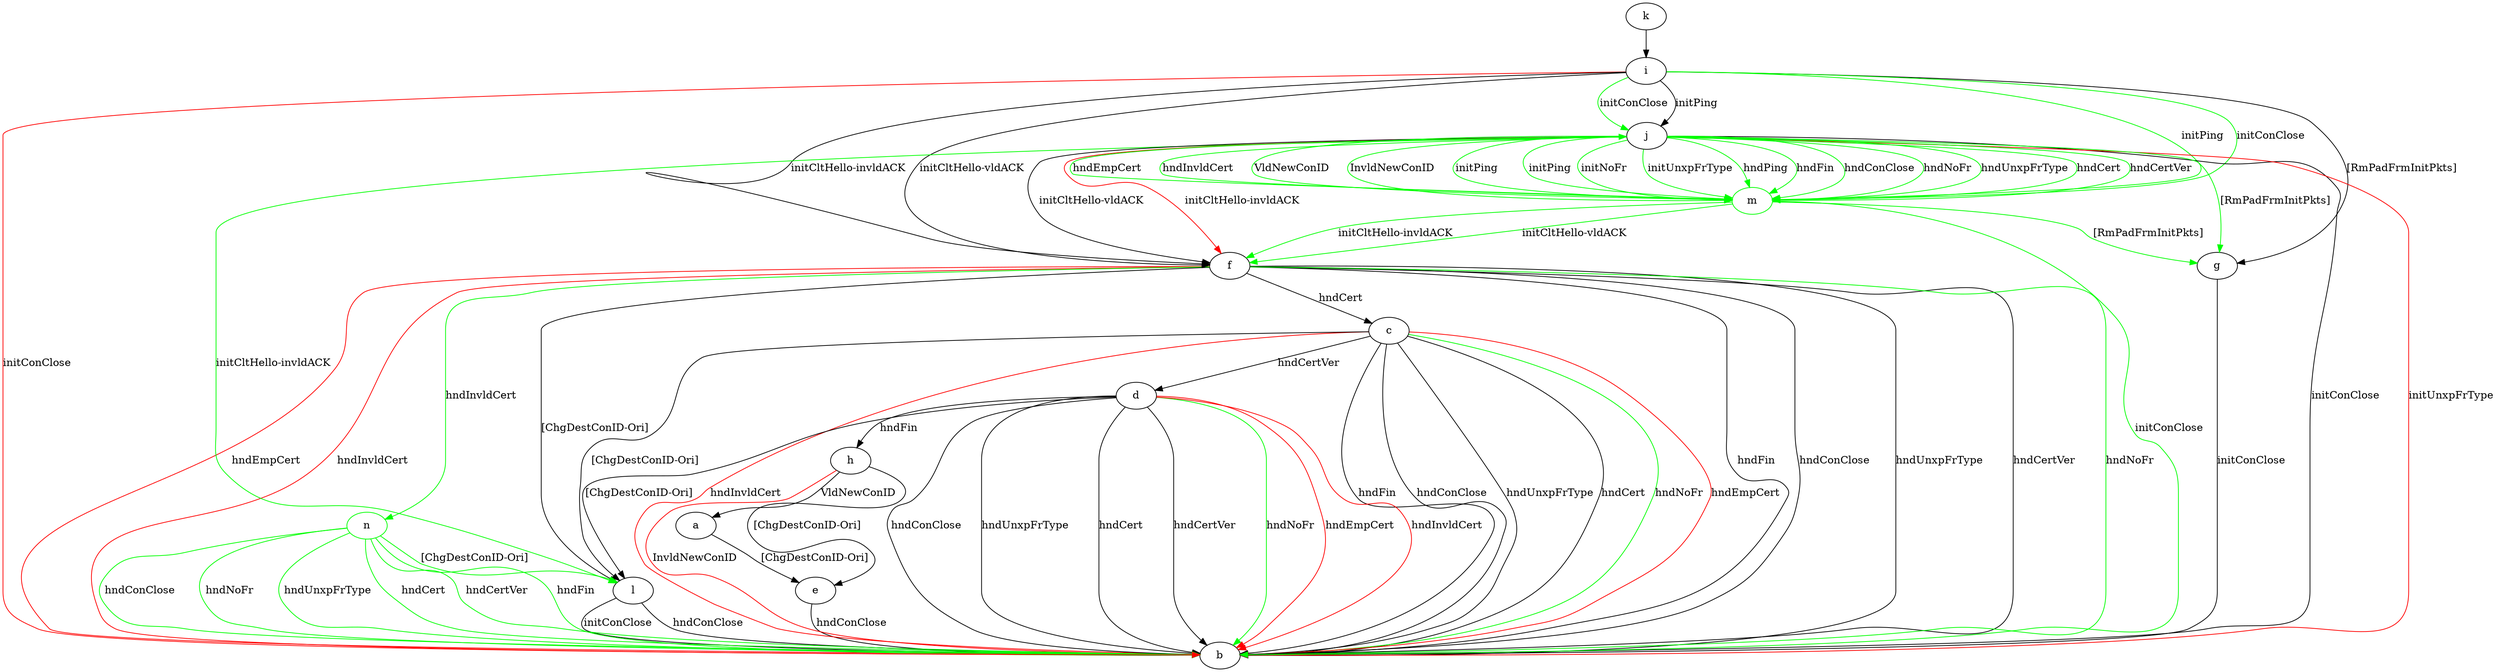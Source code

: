 digraph "" {
	a -> e	[key=0,
		label="[ChgDestConID-Ori] "];
	c -> b	[key=0,
		label="hndFin "];
	c -> b	[key=1,
		label="hndConClose "];
	c -> b	[key=2,
		label="hndUnxpFrType "];
	c -> b	[key=3,
		label="hndCert "];
	c -> b	[key=4,
		color=green,
		label="hndNoFr "];
	c -> b	[key=5,
		color=red,
		label="hndEmpCert "];
	c -> b	[key=6,
		color=red,
		label="hndInvldCert "];
	c -> d	[key=0,
		label="hndCertVer "];
	c -> l	[key=0,
		label="[ChgDestConID-Ori] "];
	d -> b	[key=0,
		label="hndConClose "];
	d -> b	[key=1,
		label="hndUnxpFrType "];
	d -> b	[key=2,
		label="hndCert "];
	d -> b	[key=3,
		label="hndCertVer "];
	d -> b	[key=4,
		color=green,
		label="hndNoFr "];
	d -> b	[key=5,
		color=red,
		label="hndEmpCert "];
	d -> b	[key=6,
		color=red,
		label="hndInvldCert "];
	d -> h	[key=0,
		label="hndFin "];
	d -> l	[key=0,
		label="[ChgDestConID-Ori] "];
	e -> b	[key=0,
		label="hndConClose "];
	f -> b	[key=0,
		label="hndFin "];
	f -> b	[key=1,
		label="hndConClose "];
	f -> b	[key=2,
		label="hndUnxpFrType "];
	f -> b	[key=3,
		label="hndCertVer "];
	f -> b	[key=4,
		color=green,
		label="hndNoFr "];
	f -> b	[key=5,
		color=red,
		label="hndEmpCert "];
	f -> b	[key=6,
		color=red,
		label="hndInvldCert "];
	f -> c	[key=0,
		label="hndCert "];
	f -> l	[key=0,
		label="[ChgDestConID-Ori] "];
	n	[color=green];
	f -> n	[key=0,
		color=green,
		label="hndInvldCert "];
	g -> b	[key=0,
		label="initConClose "];
	h -> a	[key=0,
		label="VldNewConID "];
	h -> b	[key=0,
		color=red,
		label="InvldNewConID "];
	h -> e	[key=0,
		label="[ChgDestConID-Ori] "];
	i -> b	[key=0,
		color=red,
		label="initConClose "];
	i -> f	[key=0,
		label="initCltHello-vldACK "];
	i -> f	[key=1,
		label="initCltHello-invldACK "];
	i -> g	[key=0,
		label="[RmPadFrmInitPkts] "];
	i -> j	[key=0,
		label="initPing "];
	i -> j	[key=1,
		color=green,
		label="initConClose "];
	m	[color=green];
	i -> m	[key=0,
		color=green,
		label="initPing "];
	i -> m	[key=1,
		color=green,
		label="initConClose "];
	j -> b	[key=0,
		label="initConClose "];
	j -> b	[key=1,
		color=red,
		label="initUnxpFrType "];
	j -> f	[key=0,
		label="initCltHello-vldACK "];
	j -> f	[key=1,
		color=red,
		label="initCltHello-invldACK "];
	j -> g	[key=0,
		color=green,
		label="[RmPadFrmInitPkts] "];
	j -> l	[key=0,
		color=green,
		label="initCltHello-invldACK "];
	j -> m	[key=0,
		color=green,
		label="initNoFr "];
	j -> m	[key=1,
		color=green,
		label="initUnxpFrType "];
	j -> m	[key=2,
		color=green,
		label="hndPing "];
	j -> m	[key=3,
		color=green,
		label="hndFin "];
	j -> m	[key=4,
		color=green,
		label="hndConClose "];
	j -> m	[key=5,
		color=green,
		label="hndNoFr "];
	j -> m	[key=6,
		color=green,
		label="hndUnxpFrType "];
	j -> m	[key=7,
		color=green,
		label="hndCert "];
	j -> m	[key=8,
		color=green,
		label="hndCertVer "];
	j -> m	[key=9,
		color=green,
		label="hndEmpCert "];
	j -> m	[key=10,
		color=green,
		label="hndInvldCert "];
	j -> m	[key=11,
		color=green,
		label="VldNewConID "];
	j -> m	[key=12,
		color=green,
		label="InvldNewConID "];
	j -> m	[key=13,
		color=green,
		label="initPing "];
	k -> i	[key=0];
	l -> b	[key=0,
		label="initConClose "];
	l -> b	[key=1,
		label="hndConClose "];
	m -> b	[key=0,
		color=green,
		label="initConClose "];
	m -> f	[key=0,
		color=green,
		label="initCltHello-vldACK "];
	m -> f	[key=1,
		color=green,
		label="initCltHello-invldACK "];
	m -> g	[key=0,
		color=green,
		label="[RmPadFrmInitPkts] "];
	m -> j	[key=0,
		color=green,
		label="initPing "];
	n -> b	[key=0,
		color=green,
		label="hndFin "];
	n -> b	[key=1,
		color=green,
		label="hndConClose "];
	n -> b	[key=2,
		color=green,
		label="hndNoFr "];
	n -> b	[key=3,
		color=green,
		label="hndUnxpFrType "];
	n -> b	[key=4,
		color=green,
		label="hndCert "];
	n -> b	[key=5,
		color=green,
		label="hndCertVer "];
	n -> l	[key=0,
		color=green,
		label="[ChgDestConID-Ori] "];
}
